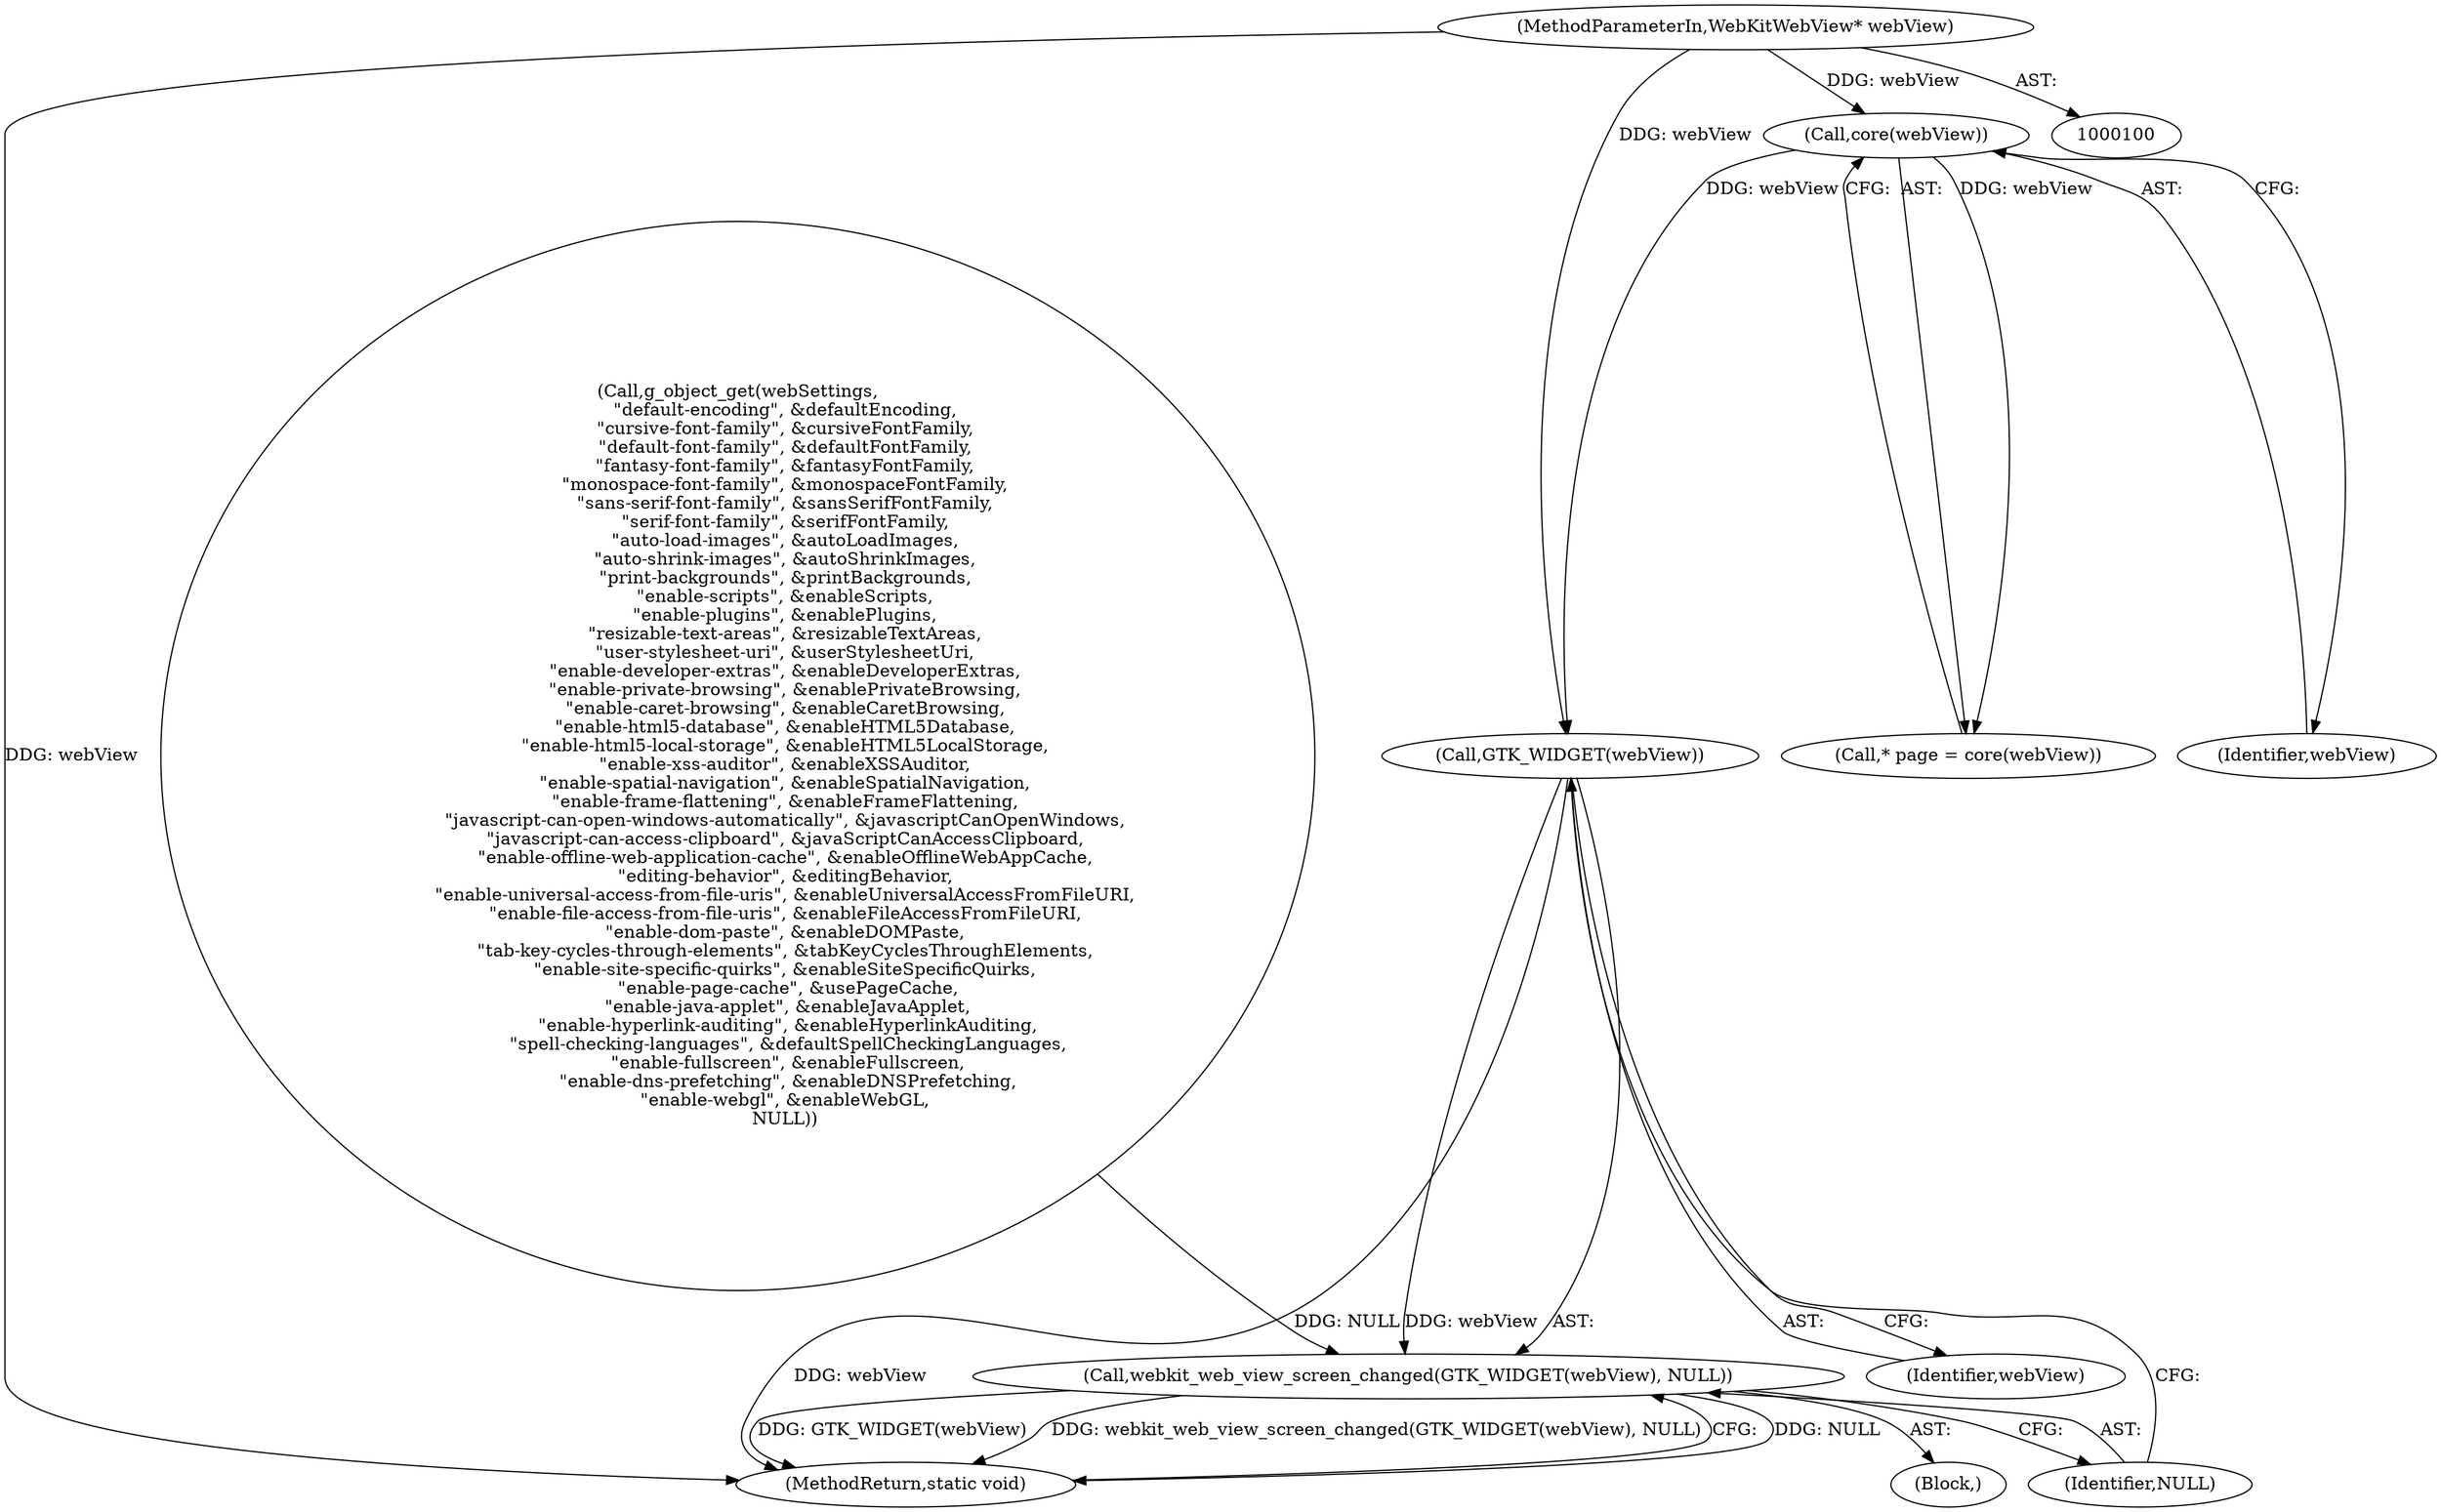 digraph "0_Chrome_5a2de6455f565783c73e53eae2c8b953e7d48520_0@pointer" {
"1000382" [label="(Call,GTK_WIDGET(webView))"];
"1000359" [label="(Call,core(webView))"];
"1000101" [label="(MethodParameterIn,WebKitWebView* webView)"];
"1000381" [label="(Call,webkit_web_view_screen_changed(GTK_WIDGET(webView), NULL))"];
"1000360" [label="(Identifier,webView)"];
"1000357" [label="(Call,* page = core(webView))"];
"1000383" [label="(Identifier,webView)"];
"1000102" [label="(Block,)"];
"1000359" [label="(Call,core(webView))"];
"1000101" [label="(MethodParameterIn,WebKitWebView* webView)"];
"1000382" [label="(Call,GTK_WIDGET(webView))"];
"1000155" [label="(Call,g_object_get(webSettings,\n                 \"default-encoding\", &defaultEncoding,\n                 \"cursive-font-family\", &cursiveFontFamily,\n                 \"default-font-family\", &defaultFontFamily,\n                 \"fantasy-font-family\", &fantasyFontFamily,\n                 \"monospace-font-family\", &monospaceFontFamily,\n                 \"sans-serif-font-family\", &sansSerifFontFamily,\n                 \"serif-font-family\", &serifFontFamily,\n                 \"auto-load-images\", &autoLoadImages,\n                 \"auto-shrink-images\", &autoShrinkImages,\n                 \"print-backgrounds\", &printBackgrounds,\n                 \"enable-scripts\", &enableScripts,\n                 \"enable-plugins\", &enablePlugins,\n                 \"resizable-text-areas\", &resizableTextAreas,\n                 \"user-stylesheet-uri\", &userStylesheetUri,\n                 \"enable-developer-extras\", &enableDeveloperExtras,\n                 \"enable-private-browsing\", &enablePrivateBrowsing,\n                 \"enable-caret-browsing\", &enableCaretBrowsing,\n                 \"enable-html5-database\", &enableHTML5Database,\n                 \"enable-html5-local-storage\", &enableHTML5LocalStorage,\n                 \"enable-xss-auditor\", &enableXSSAuditor,\n                 \"enable-spatial-navigation\", &enableSpatialNavigation,\n                 \"enable-frame-flattening\", &enableFrameFlattening,\n                 \"javascript-can-open-windows-automatically\", &javascriptCanOpenWindows,\n                 \"javascript-can-access-clipboard\", &javaScriptCanAccessClipboard,\n                 \"enable-offline-web-application-cache\", &enableOfflineWebAppCache,\n                 \"editing-behavior\", &editingBehavior,\n                 \"enable-universal-access-from-file-uris\", &enableUniversalAccessFromFileURI,\n                 \"enable-file-access-from-file-uris\", &enableFileAccessFromFileURI,\n                 \"enable-dom-paste\", &enableDOMPaste,\n                 \"tab-key-cycles-through-elements\", &tabKeyCyclesThroughElements,\n                 \"enable-site-specific-quirks\", &enableSiteSpecificQuirks,\n                  \"enable-page-cache\", &usePageCache,\n                  \"enable-java-applet\", &enableJavaApplet,\n                  \"enable-hyperlink-auditing\", &enableHyperlinkAuditing,\n                  \"spell-checking-languages\", &defaultSpellCheckingLanguages,\n                  \"enable-fullscreen\", &enableFullscreen,\n                  \"enable-dns-prefetching\", &enableDNSPrefetching,\n                 \"enable-webgl\", &enableWebGL,\n                 NULL))"];
"1000384" [label="(Identifier,NULL)"];
"1000385" [label="(MethodReturn,static void)"];
"1000381" [label="(Call,webkit_web_view_screen_changed(GTK_WIDGET(webView), NULL))"];
"1000382" -> "1000381"  [label="AST: "];
"1000382" -> "1000383"  [label="CFG: "];
"1000383" -> "1000382"  [label="AST: "];
"1000384" -> "1000382"  [label="CFG: "];
"1000382" -> "1000385"  [label="DDG: webView"];
"1000382" -> "1000381"  [label="DDG: webView"];
"1000359" -> "1000382"  [label="DDG: webView"];
"1000101" -> "1000382"  [label="DDG: webView"];
"1000359" -> "1000357"  [label="AST: "];
"1000359" -> "1000360"  [label="CFG: "];
"1000360" -> "1000359"  [label="AST: "];
"1000357" -> "1000359"  [label="CFG: "];
"1000359" -> "1000357"  [label="DDG: webView"];
"1000101" -> "1000359"  [label="DDG: webView"];
"1000101" -> "1000100"  [label="AST: "];
"1000101" -> "1000385"  [label="DDG: webView"];
"1000381" -> "1000102"  [label="AST: "];
"1000381" -> "1000384"  [label="CFG: "];
"1000384" -> "1000381"  [label="AST: "];
"1000385" -> "1000381"  [label="CFG: "];
"1000381" -> "1000385"  [label="DDG: NULL"];
"1000381" -> "1000385"  [label="DDG: GTK_WIDGET(webView)"];
"1000381" -> "1000385"  [label="DDG: webkit_web_view_screen_changed(GTK_WIDGET(webView), NULL)"];
"1000155" -> "1000381"  [label="DDG: NULL"];
}
